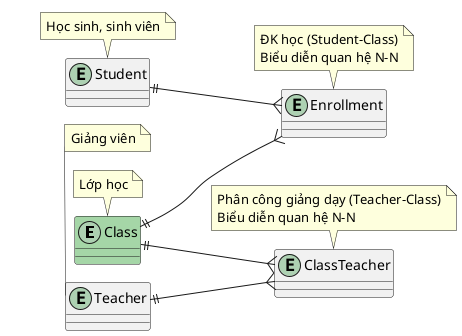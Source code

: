 @startuml erd
!pragma layout smetana
left to right direction
entity Class #A5D6A7
entity Student
entity Teacher 
entity Enrollment
entity ClassTeacher

note top of Class
  Lớp học
end note
note top of Student
  Học sinh, sinh viên
end note
note top of Teacher
  Giảng viên
end note
note top of Enrollment
  ĐK học (Student–Class)
  Biểu diễn quan hệ N–N
end note
note top of ClassTeacher
  Phân công giảng dạy (Teacher–Class)
  Biểu diễn quan hệ N–N
end note

Class     ||--{ Enrollment 
Student   ||--{ Enrollment 
Class     ||--{ ClassTeacher 
Teacher   ||--{ ClassTeacher  

@enduml



